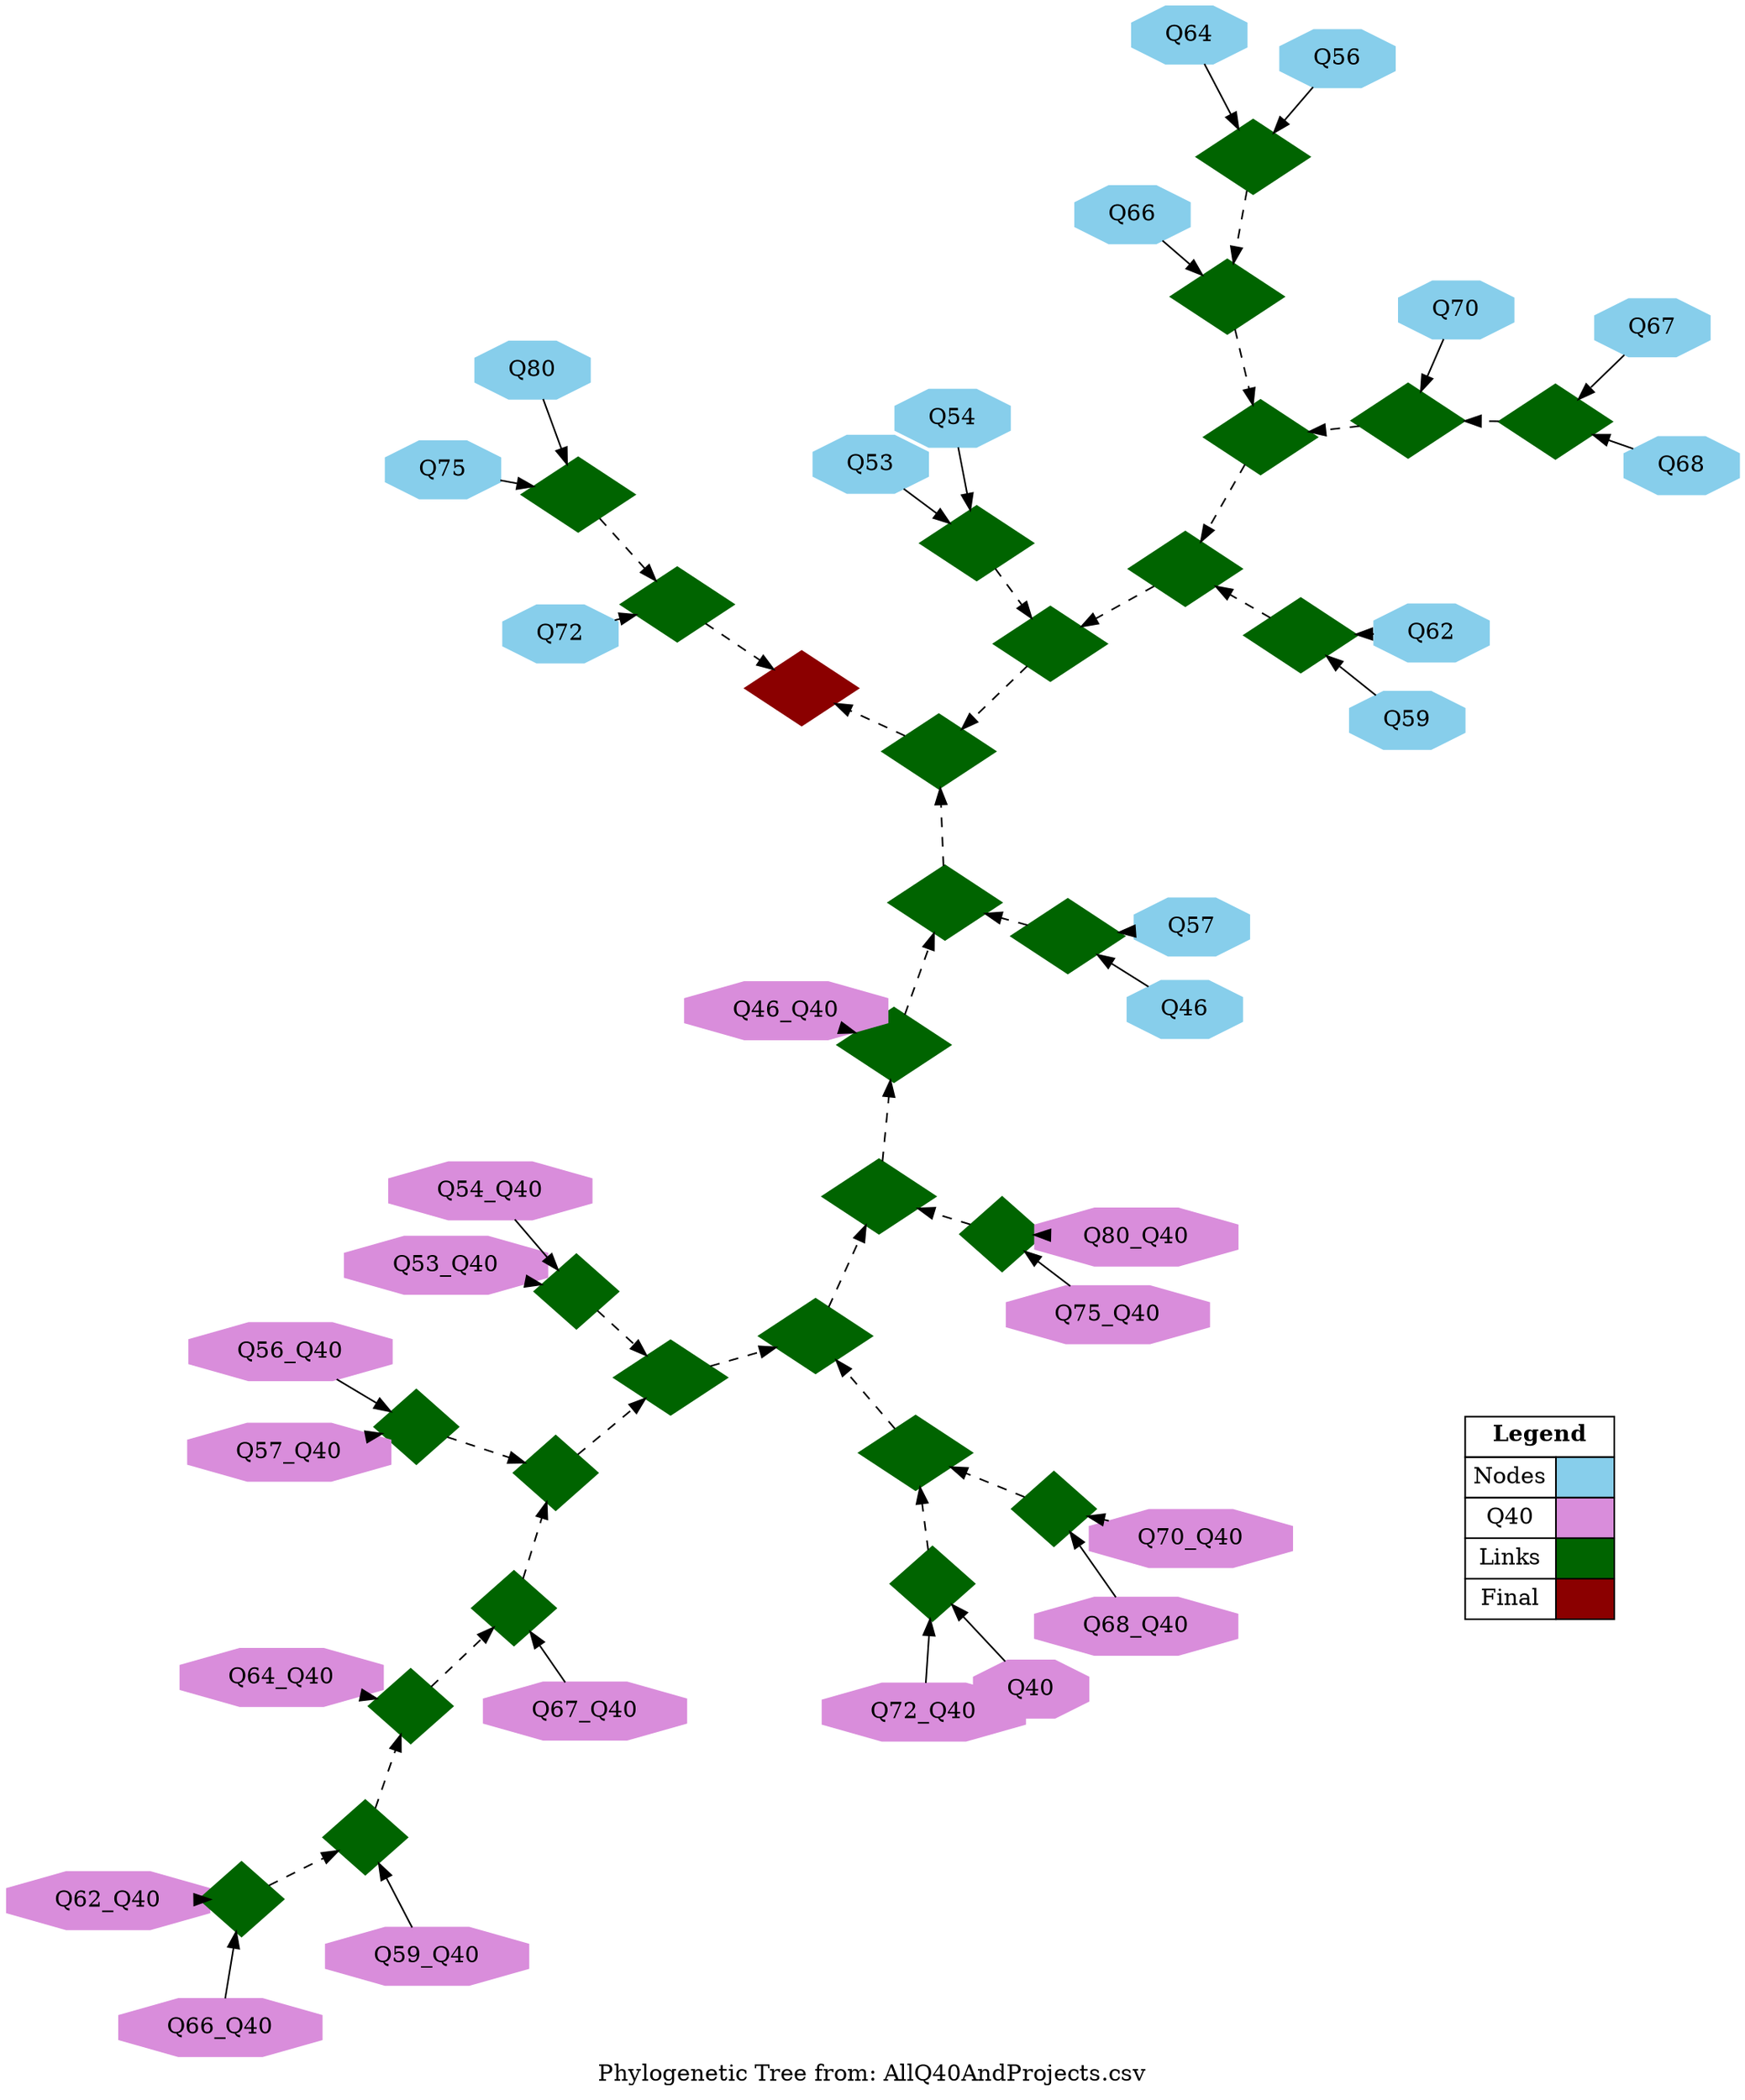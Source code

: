 graph phylogenetic_tree 
{
	layout=neato
	label="Phylogenetic Tree from: AllQ40AndProjects.csv"
	mode=major
	model=shortpath
	size=""
	ratio=fill
	orientation=portrait

#0
	{node [tooltip="",width="0,3",height="0,3",shape="octagon",style="filled",color="#D98DDB",label=<<FONT COLOR="#000000">Q72_Q40</FONT>>] Q72_Q40}
	{node [tooltip="",width="0,3",height="0,3",shape="octagon",style="filled",color="#D98DDB",label=<<FONT COLOR="#000000">Q40</FONT>>] Q40}
	{node [tooltip="0.00018422992",width="0,3",height="0,3",shape="diamond",style="filled",color="#006400",label=<<FONT COLOR="#006400">0</FONT>>] Q72_Q40_Q40}
	{edge [color="#000000",style="solid",label="",dir="forward"] Q72_Q40 -- Q72_Q40_Q40}
	{edge [color="#000000",style="solid",label="",dir="forward"] Q40 -- Q72_Q40_Q40}
#1
	{node [tooltip="",width="0,3",height="0,3",shape="octagon",style="filled",color="#D98DDB",label=<<FONT COLOR="#000000">Q62_Q40</FONT>>] Q62_Q40}
	{node [tooltip="",width="0,3",height="0,3",shape="octagon",style="filled",color="#D98DDB",label=<<FONT COLOR="#000000">Q66_Q40</FONT>>] Q66_Q40}
	{node [tooltip="0.017115384",width="0,3",height="0,3",shape="diamond",style="filled",color="#006400",label=<<FONT COLOR="#006400">1</FONT>>] Q62_Q40_Q66_Q40}
	{edge [color="#000000",style="solid",label="",dir="forward"] Q62_Q40 -- Q62_Q40_Q66_Q40}
	{edge [color="#000000",style="solid",label="",dir="forward"] Q66_Q40 -- Q62_Q40_Q66_Q40}
#2
	{node [tooltip="",width="0,3",height="0,3",shape="octagon",style="filled",color="#D98DDB",label=<<FONT COLOR="#000000">Q59_Q40</FONT>>] Q59_Q40}
	{node [tooltip="0.031278934",width="0,3",height="0,3",shape="diamond",style="filled",color="#006400",label=<<FONT COLOR="#006400">2</FONT>>] Q59_Q40_Q62_Q40_Q66_Q40}
	{edge [color="#000000",style="solid",label="",dir="forward"] Q59_Q40 -- Q59_Q40_Q62_Q40_Q66_Q40}
	{edge [color="#000000",style="dashed",label="",dir="forward"] Q62_Q40_Q66_Q40 -- Q59_Q40_Q62_Q40_Q66_Q40}
#3
	{node [tooltip="",width="0,3",height="0,3",shape="octagon",style="filled",color="#D98DDB",label=<<FONT COLOR="#000000">Q68_Q40</FONT>>] Q68_Q40}
	{node [tooltip="",width="0,3",height="0,3",shape="octagon",style="filled",color="#D98DDB",label=<<FONT COLOR="#000000">Q70_Q40</FONT>>] Q70_Q40}
	{node [tooltip="0.039595958",width="0,3",height="0,3",shape="diamond",style="filled",color="#006400",label=<<FONT COLOR="#006400">3</FONT>>] Q68_Q40_Q70_Q40}
	{edge [color="#000000",style="solid",label="",dir="forward"] Q68_Q40 -- Q68_Q40_Q70_Q40}
	{edge [color="#000000",style="solid",label="",dir="forward"] Q70_Q40 -- Q68_Q40_Q70_Q40}
#4
	{node [tooltip="",width="0,3",height="0,3",shape="octagon",style="filled",color="#D98DDB",label=<<FONT COLOR="#000000">Q64_Q40</FONT>>] Q64_Q40}
	{node [tooltip="0.041195977",width="0,3",height="0,3",shape="diamond",style="filled",color="#006400",label=<<FONT COLOR="#006400">4</FONT>>] Q64_Q40_Q59_Q40_Q62_Q40_Q66_Q40}
	{edge [color="#000000",style="solid",label="",dir="forward"] Q64_Q40 -- Q64_Q40_Q59_Q40_Q62_Q40_Q66_Q40}
	{edge [color="#000000",style="dashed",label="",dir="forward"] Q59_Q40_Q62_Q40_Q66_Q40 -- Q64_Q40_Q59_Q40_Q62_Q40_Q66_Q40}
#5
	{node [tooltip="",width="0,3",height="0,3",shape="octagon",style="filled",color="#D98DDB",label=<<FONT COLOR="#000000">Q75_Q40</FONT>>] Q75_Q40}
	{node [tooltip="",width="0,3",height="0,3",shape="octagon",style="filled",color="#D98DDB",label=<<FONT COLOR="#000000">Q80_Q40</FONT>>] Q80_Q40}
	{node [tooltip="0.050707694",width="0,3",height="0,3",shape="diamond",style="filled",color="#006400",label=<<FONT COLOR="#006400">5</FONT>>] Q75_Q40_Q80_Q40}
	{edge [color="#000000",style="solid",label="",dir="forward"] Q75_Q40 -- Q75_Q40_Q80_Q40}
	{edge [color="#000000",style="solid",label="",dir="forward"] Q80_Q40 -- Q75_Q40_Q80_Q40}
#6
	{node [tooltip="",width="0,3",height="0,3",shape="octagon",style="filled",color="#D98DDB",label=<<FONT COLOR="#000000">Q67_Q40</FONT>>] Q67_Q40}
	{node [tooltip="0.06133408",width="0,3",height="0,3",shape="diamond",style="filled",color="#006400",label=<<FONT COLOR="#006400">6</FONT>>] Q67_Q40_Q64_Q40_Q59_Q40_Q62_Q40_Q66_Q40}
	{edge [color="#000000",style="solid",label="",dir="forward"] Q67_Q40 -- Q67_Q40_Q64_Q40_Q59_Q40_Q62_Q40_Q66_Q40}
	{edge [color="#000000",style="dashed",label="",dir="forward"] Q64_Q40_Q59_Q40_Q62_Q40_Q66_Q40 -- Q67_Q40_Q64_Q40_Q59_Q40_Q62_Q40_Q66_Q40}
#7
	{node [tooltip="",width="0,3",height="0,3",shape="octagon",style="filled",color="#D98DDB",label=<<FONT COLOR="#000000">Q53_Q40</FONT>>] Q53_Q40}
	{node [tooltip="",width="0,3",height="0,3",shape="octagon",style="filled",color="#D98DDB",label=<<FONT COLOR="#000000">Q54_Q40</FONT>>] Q54_Q40}
	{node [tooltip="0.066744454",width="0,3",height="0,3",shape="diamond",style="filled",color="#006400",label=<<FONT COLOR="#006400">7</FONT>>] Q53_Q40_Q54_Q40}
	{edge [color="#000000",style="solid",label="",dir="forward"] Q53_Q40 -- Q53_Q40_Q54_Q40}
	{edge [color="#000000",style="solid",label="",dir="forward"] Q54_Q40 -- Q53_Q40_Q54_Q40}
#8
	{node [tooltip="",width="0,3",height="0,3",shape="octagon",style="filled",color="#D98DDB",label=<<FONT COLOR="#000000">Q56_Q40</FONT>>] Q56_Q40}
	{node [tooltip="",width="0,3",height="0,3",shape="octagon",style="filled",color="#D98DDB",label=<<FONT COLOR="#000000">Q57_Q40</FONT>>] Q57_Q40}
	{node [tooltip="0.1539389",width="0,3",height="0,3",shape="diamond",style="filled",color="#006400",label=<<FONT COLOR="#006400">8</FONT>>] Q56_Q40_Q57_Q40}
	{edge [color="#000000",style="solid",label="",dir="forward"] Q56_Q40 -- Q56_Q40_Q57_Q40}
	{edge [color="#000000",style="solid",label="",dir="forward"] Q57_Q40 -- Q56_Q40_Q57_Q40}
#9
	{node [tooltip="0.16338536",width="0,3",height="0,3",shape="diamond",style="filled",color="#006400",label=<<FONT COLOR="#006400">9</FONT>>] Q67_Q40_Q64_Q40_Q59_Q40_Q62_Q40_Q66_Q40_Q56_Q40_Q57_Q40}
	{edge [color="#000000",style="dashed",label="",dir="forward"] Q67_Q40_Q64_Q40_Q59_Q40_Q62_Q40_Q66_Q40 -- Q67_Q40_Q64_Q40_Q59_Q40_Q62_Q40_Q66_Q40_Q56_Q40_Q57_Q40}
	{edge [color="#000000",style="dashed",label="",dir="forward"] Q56_Q40_Q57_Q40 -- Q67_Q40_Q64_Q40_Q59_Q40_Q62_Q40_Q66_Q40_Q56_Q40_Q57_Q40}
#10
	{node [tooltip="0.24609782",width="0,3",height="0,3",shape="diamond",style="filled",color="#006400",label=<<FONT COLOR="#006400">10</FONT>>] Q53_Q40_Q54_Q40_Q67_Q40_Q64_Q40_Q59_Q40_Q62_Q40_Q66_Q40_Q56_Q40_Q57_Q40}
	{edge [color="#000000",style="dashed",label="",dir="forward"] Q53_Q40_Q54_Q40 -- Q53_Q40_Q54_Q40_Q67_Q40_Q64_Q40_Q59_Q40_Q62_Q40_Q66_Q40_Q56_Q40_Q57_Q40}
	{edge [color="#000000",style="dashed",label="",dir="forward"] Q67_Q40_Q64_Q40_Q59_Q40_Q62_Q40_Q66_Q40_Q56_Q40_Q57_Q40 -- Q53_Q40_Q54_Q40_Q67_Q40_Q64_Q40_Q59_Q40_Q62_Q40_Q66_Q40_Q56_Q40_Q57_Q40}
#11
	{node [tooltip="0.3199833",width="0,3",height="0,3",shape="diamond",style="filled",color="#006400",label=<<FONT COLOR="#006400">11</FONT>>] Q72_Q40_Q40_Q68_Q40_Q70_Q40}
	{edge [color="#000000",style="dashed",label="",dir="forward"] Q72_Q40_Q40 -- Q72_Q40_Q40_Q68_Q40_Q70_Q40}
	{edge [color="#000000",style="dashed",label="",dir="forward"] Q68_Q40_Q70_Q40 -- Q72_Q40_Q40_Q68_Q40_Q70_Q40}
#12
	{node [tooltip="0.42246845",width="0,3",height="0,3",shape="diamond",style="filled",color="#006400",label=<<FONT COLOR="#006400">12</FONT>>] Q53_Q40_Q54_Q40_Q67_Q40_Q64_Q40_Q59_Q40_Q62_Q40_Q66_Q40_Q56_Q40_Q57_Q40_Q72_Q40_Q40_Q68_Q40_Q70_Q40}
	{edge [color="#000000",style="dashed",label="",dir="forward"] Q53_Q40_Q54_Q40_Q67_Q40_Q64_Q40_Q59_Q40_Q62_Q40_Q66_Q40_Q56_Q40_Q57_Q40 -- Q53_Q40_Q54_Q40_Q67_Q40_Q64_Q40_Q59_Q40_Q62_Q40_Q66_Q40_Q56_Q40_Q57_Q40_Q72_Q40_Q40_Q68_Q40_Q70_Q40}
	{edge [color="#000000",style="dashed",label="",dir="forward"] Q72_Q40_Q40_Q68_Q40_Q70_Q40 -- Q53_Q40_Q54_Q40_Q67_Q40_Q64_Q40_Q59_Q40_Q62_Q40_Q66_Q40_Q56_Q40_Q57_Q40_Q72_Q40_Q40_Q68_Q40_Q70_Q40}
#13
	{node [tooltip="0.57758117",width="0,3",height="0,3",shape="diamond",style="filled",color="#006400",label=<<FONT COLOR="#006400">13</FONT>>] Q75_Q40_Q80_Q40_Q53_Q40_Q54_Q40_Q67_Q40_Q64_Q40_Q59_Q40_Q62_Q40_Q66_Q40_Q56_Q40_Q57_Q40_Q72_Q40_Q40_Q68_Q40_Q70_Q40}
	{edge [color="#000000",style="dashed",label="",dir="forward"] Q75_Q40_Q80_Q40 -- Q75_Q40_Q80_Q40_Q53_Q40_Q54_Q40_Q67_Q40_Q64_Q40_Q59_Q40_Q62_Q40_Q66_Q40_Q56_Q40_Q57_Q40_Q72_Q40_Q40_Q68_Q40_Q70_Q40}
	{edge [color="#000000",style="dashed",label="",dir="forward"] Q53_Q40_Q54_Q40_Q67_Q40_Q64_Q40_Q59_Q40_Q62_Q40_Q66_Q40_Q56_Q40_Q57_Q40_Q72_Q40_Q40_Q68_Q40_Q70_Q40 -- Q75_Q40_Q80_Q40_Q53_Q40_Q54_Q40_Q67_Q40_Q64_Q40_Q59_Q40_Q62_Q40_Q66_Q40_Q56_Q40_Q57_Q40_Q72_Q40_Q40_Q68_Q40_Q70_Q40}
#14
	{node [tooltip="",width="0,3",height="0,3",shape="octagon",style="filled",color="#87CEEB",label=<<FONT COLOR="#000000">Q46</FONT>>] Q46}
	{node [tooltip="",width="0,3",height="0,3",shape="octagon",style="filled",color="#87CEEB",label=<<FONT COLOR="#000000">Q57</FONT>>] Q57}
	{node [tooltip="0.66790783",width="0,3",height="0,3",shape="diamond",style="filled",color="#006400",label=<<FONT COLOR="#006400">14</FONT>>] Q46_Q57}
	{edge [color="#000000",style="solid",label="",dir="forward"] Q46 -- Q46_Q57}
	{edge [color="#000000",style="solid",label="",dir="forward"] Q57 -- Q46_Q57}
#15
	{node [tooltip="",width="0,3",height="0,3",shape="octagon",style="filled",color="#87CEEB",label=<<FONT COLOR="#000000">Q53</FONT>>] Q53}
	{node [tooltip="",width="0,3",height="0,3",shape="octagon",style="filled",color="#87CEEB",label=<<FONT COLOR="#000000">Q54</FONT>>] Q54}
	{node [tooltip="0.66800714",width="0,3",height="0,3",shape="diamond",style="filled",color="#006400",label=<<FONT COLOR="#006400">15</FONT>>] Q53_Q54}
	{edge [color="#000000",style="solid",label="",dir="forward"] Q53 -- Q53_Q54}
	{edge [color="#000000",style="solid",label="",dir="forward"] Q54 -- Q53_Q54}
#16
	{node [tooltip="",width="0,3",height="0,3",shape="octagon",style="filled",color="#87CEEB",label=<<FONT COLOR="#000000">Q56</FONT>>] Q56}
	{node [tooltip="",width="0,3",height="0,3",shape="octagon",style="filled",color="#87CEEB",label=<<FONT COLOR="#000000">Q64</FONT>>] Q64}
	{node [tooltip="0.6685123",width="0,3",height="0,3",shape="diamond",style="filled",color="#006400",label=<<FONT COLOR="#006400">16</FONT>>] Q56_Q64}
	{edge [color="#000000",style="solid",label="",dir="forward"] Q56 -- Q56_Q64}
	{edge [color="#000000",style="solid",label="",dir="forward"] Q64 -- Q56_Q64}
#17
	{node [tooltip="",width="0,3",height="0,3",shape="octagon",style="filled",color="#D98DDB",label=<<FONT COLOR="#000000">Q46_Q40</FONT>>] Q46_Q40}
	{node [tooltip="0.6922009",width="0,3",height="0,3",shape="diamond",style="filled",color="#006400",label=<<FONT COLOR="#006400">17</FONT>>] Q46_Q40_Q75_Q40_Q80_Q40_Q53_Q40_Q54_Q40_Q67_Q40_Q64_Q40_Q59_Q40_Q62_Q40_Q66_Q40_Q56_Q40_Q57_Q40_Q72_Q40_Q40_Q68_Q40_Q70_Q40}
	{edge [color="#000000",style="solid",label="",dir="forward"] Q46_Q40 -- Q46_Q40_Q75_Q40_Q80_Q40_Q53_Q40_Q54_Q40_Q67_Q40_Q64_Q40_Q59_Q40_Q62_Q40_Q66_Q40_Q56_Q40_Q57_Q40_Q72_Q40_Q40_Q68_Q40_Q70_Q40}
	{edge [color="#000000",style="dashed",label="",dir="forward"] Q75_Q40_Q80_Q40_Q53_Q40_Q54_Q40_Q67_Q40_Q64_Q40_Q59_Q40_Q62_Q40_Q66_Q40_Q56_Q40_Q57_Q40_Q72_Q40_Q40_Q68_Q40_Q70_Q40 -- Q46_Q40_Q75_Q40_Q80_Q40_Q53_Q40_Q54_Q40_Q67_Q40_Q64_Q40_Q59_Q40_Q62_Q40_Q66_Q40_Q56_Q40_Q57_Q40_Q72_Q40_Q40_Q68_Q40_Q70_Q40}
#18
	{node [tooltip="",width="0,3",height="0,3",shape="octagon",style="filled",color="#87CEEB",label=<<FONT COLOR="#000000">Q66</FONT>>] Q66}
	{node [tooltip="0.710724",width="0,3",height="0,3",shape="diamond",style="filled",color="#006400",label=<<FONT COLOR="#006400">18</FONT>>] Q66_Q56_Q64}
	{edge [color="#000000",style="solid",label="",dir="forward"] Q66 -- Q66_Q56_Q64}
	{edge [color="#000000",style="dashed",label="",dir="forward"] Q56_Q64 -- Q66_Q56_Q64}
#19
	{node [tooltip="",width="0,3",height="0,3",shape="octagon",style="filled",color="#87CEEB",label=<<FONT COLOR="#000000">Q67</FONT>>] Q67}
	{node [tooltip="",width="0,3",height="0,3",shape="octagon",style="filled",color="#87CEEB",label=<<FONT COLOR="#000000">Q68</FONT>>] Q68}
	{node [tooltip="0.7172657",width="0,3",height="0,3",shape="diamond",style="filled",color="#006400",label=<<FONT COLOR="#006400">19</FONT>>] Q67_Q68}
	{edge [color="#000000",style="solid",label="",dir="forward"] Q67 -- Q67_Q68}
	{edge [color="#000000",style="solid",label="",dir="forward"] Q68 -- Q67_Q68}
#20
	{node [tooltip="",width="0,3",height="0,3",shape="octagon",style="filled",color="#87CEEB",label=<<FONT COLOR="#000000">Q59</FONT>>] Q59}
	{node [tooltip="",width="0,3",height="0,3",shape="octagon",style="filled",color="#87CEEB",label=<<FONT COLOR="#000000">Q62</FONT>>] Q62}
	{node [tooltip="0.7248908",width="0,3",height="0,3",shape="diamond",style="filled",color="#006400",label=<<FONT COLOR="#006400">20</FONT>>] Q59_Q62}
	{edge [color="#000000",style="solid",label="",dir="forward"] Q59 -- Q59_Q62}
	{edge [color="#000000",style="solid",label="",dir="forward"] Q62 -- Q59_Q62}
#21
	{node [tooltip="",width="0,3",height="0,3",shape="octagon",style="filled",color="#87CEEB",label=<<FONT COLOR="#000000">Q70</FONT>>] Q70}
	{node [tooltip="0.73333144",width="0,3",height="0,3",shape="diamond",style="filled",color="#006400",label=<<FONT COLOR="#006400">21</FONT>>] Q70_Q67_Q68}
	{edge [color="#000000",style="solid",label="",dir="forward"] Q70 -- Q70_Q67_Q68}
	{edge [color="#000000",style="dashed",label="",dir="forward"] Q67_Q68 -- Q70_Q67_Q68}
#22
	{node [tooltip="",width="0,3",height="0,3",shape="octagon",style="filled",color="#87CEEB",label=<<FONT COLOR="#000000">Q75</FONT>>] Q75}
	{node [tooltip="",width="0,3",height="0,3",shape="octagon",style="filled",color="#87CEEB",label=<<FONT COLOR="#000000">Q80</FONT>>] Q80}
	{node [tooltip="0.73580325",width="0,3",height="0,3",shape="diamond",style="filled",color="#006400",label=<<FONT COLOR="#006400">22</FONT>>] Q75_Q80}
	{edge [color="#000000",style="solid",label="",dir="forward"] Q75 -- Q75_Q80}
	{edge [color="#000000",style="solid",label="",dir="forward"] Q80 -- Q75_Q80}
#23
	{node [tooltip="0.7674713",width="0,3",height="0,3",shape="diamond",style="filled",color="#006400",label=<<FONT COLOR="#006400">23</FONT>>] Q66_Q56_Q64_Q70_Q67_Q68}
	{edge [color="#000000",style="dashed",label="",dir="forward"] Q66_Q56_Q64 -- Q66_Q56_Q64_Q70_Q67_Q68}
	{edge [color="#000000",style="dashed",label="",dir="forward"] Q70_Q67_Q68 -- Q66_Q56_Q64_Q70_Q67_Q68}
#24
	{node [tooltip="0.77424556",width="0,3",height="0,3",shape="diamond",style="filled",color="#006400",label=<<FONT COLOR="#006400">24</FONT>>] Q59_Q62_Q66_Q56_Q64_Q70_Q67_Q68}
	{edge [color="#000000",style="dashed",label="",dir="forward"] Q59_Q62 -- Q59_Q62_Q66_Q56_Q64_Q70_Q67_Q68}
	{edge [color="#000000",style="dashed",label="",dir="forward"] Q66_Q56_Q64_Q70_Q67_Q68 -- Q59_Q62_Q66_Q56_Q64_Q70_Q67_Q68}
#25
	{node [tooltip="",width="0,3",height="0,3",shape="octagon",style="filled",color="#87CEEB",label=<<FONT COLOR="#000000">Q72</FONT>>] Q72}
	{node [tooltip="0.78496844",width="0,3",height="0,3",shape="diamond",style="filled",color="#006400",label=<<FONT COLOR="#006400">25</FONT>>] Q72_Q75_Q80}
	{edge [color="#000000",style="solid",label="",dir="forward"] Q72 -- Q72_Q75_Q80}
	{edge [color="#000000",style="dashed",label="",dir="forward"] Q75_Q80 -- Q72_Q75_Q80}
#26
	{node [tooltip="0.8014188",width="0,3",height="0,3",shape="diamond",style="filled",color="#006400",label=<<FONT COLOR="#006400">26</FONT>>] Q53_Q54_Q59_Q62_Q66_Q56_Q64_Q70_Q67_Q68}
	{edge [color="#000000",style="dashed",label="",dir="forward"] Q53_Q54 -- Q53_Q54_Q59_Q62_Q66_Q56_Q64_Q70_Q67_Q68}
	{edge [color="#000000",style="dashed",label="",dir="forward"] Q59_Q62_Q66_Q56_Q64_Q70_Q67_Q68 -- Q53_Q54_Q59_Q62_Q66_Q56_Q64_Q70_Q67_Q68}
#27
	{node [tooltip="0.8217875",width="0,3",height="0,3",shape="diamond",style="filled",color="#006400",label=<<FONT COLOR="#006400">27</FONT>>] Q46_Q57_Q46_Q40_Q75_Q40_Q80_Q40_Q53_Q40_Q54_Q40_Q67_Q40_Q64_Q40_Q59_Q40_Q62_Q40_Q66_Q40_Q56_Q40_Q57_Q40_Q72_Q40_Q40_Q68_Q40_Q70_Q40}
	{edge [color="#000000",style="dashed",label="",dir="forward"] Q46_Q57 -- Q46_Q57_Q46_Q40_Q75_Q40_Q80_Q40_Q53_Q40_Q54_Q40_Q67_Q40_Q64_Q40_Q59_Q40_Q62_Q40_Q66_Q40_Q56_Q40_Q57_Q40_Q72_Q40_Q40_Q68_Q40_Q70_Q40}
	{edge [color="#000000",style="dashed",label="",dir="forward"] Q46_Q40_Q75_Q40_Q80_Q40_Q53_Q40_Q54_Q40_Q67_Q40_Q64_Q40_Q59_Q40_Q62_Q40_Q66_Q40_Q56_Q40_Q57_Q40_Q72_Q40_Q40_Q68_Q40_Q70_Q40 -- Q46_Q57_Q46_Q40_Q75_Q40_Q80_Q40_Q53_Q40_Q54_Q40_Q67_Q40_Q64_Q40_Q59_Q40_Q62_Q40_Q66_Q40_Q56_Q40_Q57_Q40_Q72_Q40_Q40_Q68_Q40_Q70_Q40}
#28
	{node [tooltip="0.8919029",width="0,3",height="0,3",shape="diamond",style="filled",color="#006400",label=<<FONT COLOR="#006400">28</FONT>>] Q53_Q54_Q59_Q62_Q66_Q56_Q64_Q70_Q67_Q68_Q46_Q57_Q46_Q40_Q75_Q40_Q80_Q40_Q53_Q40_Q54_Q40_Q67_Q40_Q64_Q40_Q59_Q40_Q62_Q40_Q66_Q40_Q56_Q40_Q57_Q40_Q72_Q40_Q40_Q68_Q40_Q70_Q40}
	{edge [color="#000000",style="dashed",label="",dir="forward"] Q53_Q54_Q59_Q62_Q66_Q56_Q64_Q70_Q67_Q68 -- Q53_Q54_Q59_Q62_Q66_Q56_Q64_Q70_Q67_Q68_Q46_Q57_Q46_Q40_Q75_Q40_Q80_Q40_Q53_Q40_Q54_Q40_Q67_Q40_Q64_Q40_Q59_Q40_Q62_Q40_Q66_Q40_Q56_Q40_Q57_Q40_Q72_Q40_Q40_Q68_Q40_Q70_Q40}
	{edge [color="#000000",style="dashed",label="",dir="forward"] Q46_Q57_Q46_Q40_Q75_Q40_Q80_Q40_Q53_Q40_Q54_Q40_Q67_Q40_Q64_Q40_Q59_Q40_Q62_Q40_Q66_Q40_Q56_Q40_Q57_Q40_Q72_Q40_Q40_Q68_Q40_Q70_Q40 -- Q53_Q54_Q59_Q62_Q66_Q56_Q64_Q70_Q67_Q68_Q46_Q57_Q46_Q40_Q75_Q40_Q80_Q40_Q53_Q40_Q54_Q40_Q67_Q40_Q64_Q40_Q59_Q40_Q62_Q40_Q66_Q40_Q56_Q40_Q57_Q40_Q72_Q40_Q40_Q68_Q40_Q70_Q40}
#29
	{node [tooltip="0.9226155",width="0,3",height="0,3",shape="diamond",style="filled",color="#8B0000",label=<<FONT COLOR="#8B0000">29</FONT>>] Q72_Q75_Q80_Q53_Q54_Q59_Q62_Q66_Q56_Q64_Q70_Q67_Q68_Q46_Q57_Q46_Q40_Q75_Q40_Q80_Q40_Q53_Q40_Q54_Q40_Q67_Q40_Q64_Q40_Q59_Q40_Q62_Q40_Q66_Q40_Q56_Q40_Q57_Q40_Q72_Q40_Q40_Q68_Q40_Q70_Q40}
	{edge [color="#000000",style="dashed",label="",dir="forward"] Q72_Q75_Q80 -- Q72_Q75_Q80_Q53_Q54_Q59_Q62_Q66_Q56_Q64_Q70_Q67_Q68_Q46_Q57_Q46_Q40_Q75_Q40_Q80_Q40_Q53_Q40_Q54_Q40_Q67_Q40_Q64_Q40_Q59_Q40_Q62_Q40_Q66_Q40_Q56_Q40_Q57_Q40_Q72_Q40_Q40_Q68_Q40_Q70_Q40}
	{edge [color="#000000",style="dashed",label="",dir="forward"] Q53_Q54_Q59_Q62_Q66_Q56_Q64_Q70_Q67_Q68_Q46_Q57_Q46_Q40_Q75_Q40_Q80_Q40_Q53_Q40_Q54_Q40_Q67_Q40_Q64_Q40_Q59_Q40_Q62_Q40_Q66_Q40_Q56_Q40_Q57_Q40_Q72_Q40_Q40_Q68_Q40_Q70_Q40 -- Q72_Q75_Q80_Q53_Q54_Q59_Q62_Q66_Q56_Q64_Q70_Q67_Q68_Q46_Q57_Q46_Q40_Q75_Q40_Q80_Q40_Q53_Q40_Q54_Q40_Q67_Q40_Q64_Q40_Q59_Q40_Q62_Q40_Q66_Q40_Q56_Q40_Q57_Q40_Q72_Q40_Q40_Q68_Q40_Q70_Q40}

{node [shape=plaintext, fontsize=14, label=<<TABLE BORDER="0" CELLBORDER="1" CELLSPACING="0" CELLPADDING="4">
<TR><TD COLSPAN="2"><B>Legend</B></TD></TR>
<TR><TD>Nodes</TD><TD BGCOLOR="#87CEEB"><FONT COLOR="#87CEEB">Foo</FONT></TD></TR>
<TR><TD>Q40</TD><TD BGCOLOR="#D98DDB"><FONT COLOR="#D98DDB">Foo</FONT></TD></TR>
<TR><TD>Links</TD><TD BGCOLOR="#006400"><FONT COLOR="#006400">Foo</FONT></TD></TR>
<TR><TD>Final</TD><TD BGCOLOR="#8B0000"><FONT COLOR="#8B0000">Foo</FONT></TD></TR>
</TABLE>>, margin="0,0"] legend}
{rank=max; legend}
}
